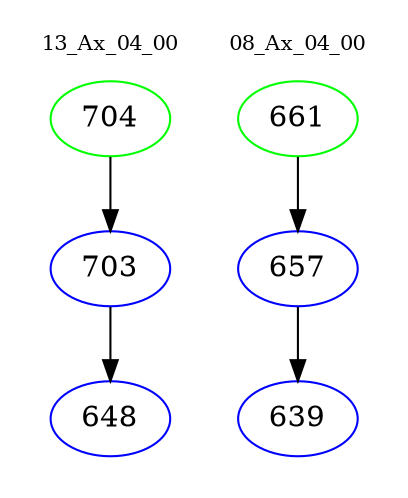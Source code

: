 digraph{
subgraph cluster_0 {
color = white
label = "13_Ax_04_00";
fontsize=10;
T0_704 [label="704", color="green"]
T0_704 -> T0_703 [color="black"]
T0_703 [label="703", color="blue"]
T0_703 -> T0_648 [color="black"]
T0_648 [label="648", color="blue"]
}
subgraph cluster_1 {
color = white
label = "08_Ax_04_00";
fontsize=10;
T1_661 [label="661", color="green"]
T1_661 -> T1_657 [color="black"]
T1_657 [label="657", color="blue"]
T1_657 -> T1_639 [color="black"]
T1_639 [label="639", color="blue"]
}
}
